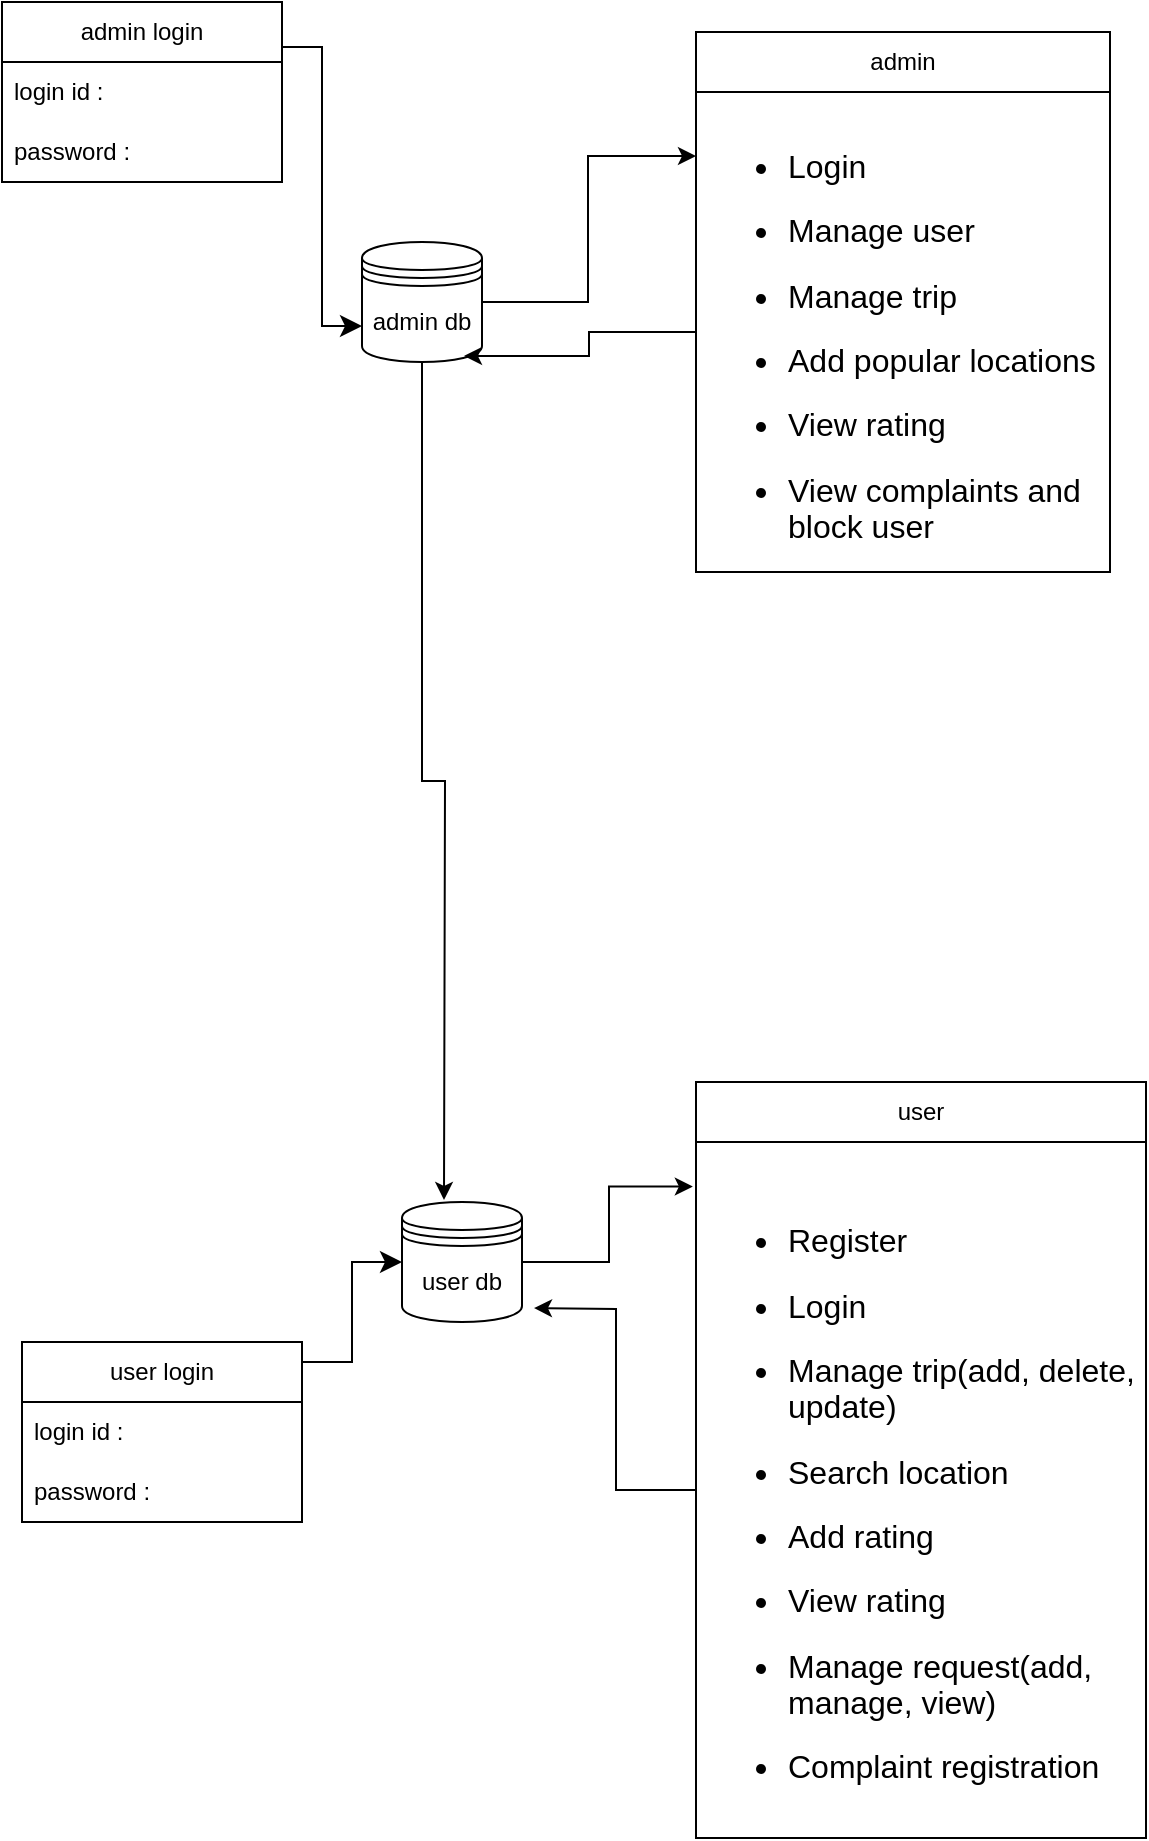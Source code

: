 <mxfile version="24.7.2" type="github">
  <diagram name="Page-1" id="9f46799a-70d6-7492-0946-bef42562c5a5">
    <mxGraphModel dx="1033" dy="1064" grid="1" gridSize="9" guides="1" tooltips="1" connect="1" arrows="1" fold="1" page="1" pageScale="1" pageWidth="1100" pageHeight="850" background="none" math="0" shadow="0">
      <root>
        <mxCell id="0" />
        <mxCell id="1" parent="0" />
        <object label="admin login" id="CBxtj87pKqYlVacztBhi-2">
          <mxCell style="swimlane;fontStyle=0;childLayout=stackLayout;horizontal=1;startSize=30;horizontalStack=0;resizeParent=1;resizeParentMax=0;resizeLast=0;collapsible=1;marginBottom=0;whiteSpace=wrap;html=1;" vertex="1" parent="1">
            <mxGeometry x="40" y="40" width="140" height="90" as="geometry" />
          </mxCell>
        </object>
        <mxCell id="CBxtj87pKqYlVacztBhi-4" value="login id :" style="text;strokeColor=none;fillColor=none;align=left;verticalAlign=middle;spacingLeft=4;spacingRight=4;overflow=hidden;points=[[0,0.5],[1,0.5]];portConstraint=eastwest;rotatable=0;whiteSpace=wrap;html=1;" vertex="1" parent="CBxtj87pKqYlVacztBhi-2">
          <mxGeometry y="30" width="140" height="30" as="geometry" />
        </mxCell>
        <mxCell id="CBxtj87pKqYlVacztBhi-5" value="password :" style="text;strokeColor=none;fillColor=none;align=left;verticalAlign=middle;spacingLeft=4;spacingRight=4;overflow=hidden;points=[[0,0.5],[1,0.5]];portConstraint=eastwest;rotatable=0;whiteSpace=wrap;html=1;" vertex="1" parent="CBxtj87pKqYlVacztBhi-2">
          <mxGeometry y="60" width="140" height="30" as="geometry" />
        </mxCell>
        <object label="user login" id="CBxtj87pKqYlVacztBhi-6">
          <mxCell style="swimlane;fontStyle=0;childLayout=stackLayout;horizontal=1;startSize=30;horizontalStack=0;resizeParent=1;resizeParentMax=0;resizeLast=0;collapsible=1;marginBottom=0;whiteSpace=wrap;html=1;" vertex="1" parent="1">
            <mxGeometry x="50" y="710" width="140" height="90" as="geometry" />
          </mxCell>
        </object>
        <mxCell id="CBxtj87pKqYlVacztBhi-7" value="login id :" style="text;strokeColor=none;fillColor=none;align=left;verticalAlign=middle;spacingLeft=4;spacingRight=4;overflow=hidden;points=[[0,0.5],[1,0.5]];portConstraint=eastwest;rotatable=0;whiteSpace=wrap;html=1;" vertex="1" parent="CBxtj87pKqYlVacztBhi-6">
          <mxGeometry y="30" width="140" height="30" as="geometry" />
        </mxCell>
        <mxCell id="CBxtj87pKqYlVacztBhi-8" value="password :" style="text;strokeColor=none;fillColor=none;align=left;verticalAlign=middle;spacingLeft=4;spacingRight=4;overflow=hidden;points=[[0,0.5],[1,0.5]];portConstraint=eastwest;rotatable=0;whiteSpace=wrap;html=1;" vertex="1" parent="CBxtj87pKqYlVacztBhi-6">
          <mxGeometry y="60" width="140" height="30" as="geometry" />
        </mxCell>
        <mxCell id="CBxtj87pKqYlVacztBhi-48" style="edgeStyle=orthogonalEdgeStyle;rounded=0;orthogonalLoop=1;jettySize=auto;html=1;exitX=1;exitY=0.5;exitDx=0;exitDy=0;" edge="1" parent="1" source="CBxtj87pKqYlVacztBhi-13" target="CBxtj87pKqYlVacztBhi-25">
          <mxGeometry relative="1" as="geometry">
            <Array as="points">
              <mxPoint x="333" y="190" />
              <mxPoint x="333" y="117" />
            </Array>
          </mxGeometry>
        </mxCell>
        <mxCell id="CBxtj87pKqYlVacztBhi-54" style="edgeStyle=orthogonalEdgeStyle;rounded=0;orthogonalLoop=1;jettySize=auto;html=1;exitX=0.5;exitY=1;exitDx=0;exitDy=0;" edge="1" parent="1" source="CBxtj87pKqYlVacztBhi-13">
          <mxGeometry relative="1" as="geometry">
            <mxPoint x="261" y="639" as="targetPoint" />
          </mxGeometry>
        </mxCell>
        <mxCell id="CBxtj87pKqYlVacztBhi-13" value="admin db" style="shape=datastore;whiteSpace=wrap;html=1;" vertex="1" parent="1">
          <mxGeometry x="220" y="160" width="60" height="60" as="geometry" />
        </mxCell>
        <mxCell id="CBxtj87pKqYlVacztBhi-14" value="user db" style="shape=datastore;whiteSpace=wrap;html=1;" vertex="1" parent="1">
          <mxGeometry x="240" y="640" width="60" height="60" as="geometry" />
        </mxCell>
        <mxCell id="CBxtj87pKqYlVacztBhi-16" value="" style="edgeStyle=elbowEdgeStyle;elbow=horizontal;endArrow=classic;html=1;curved=0;rounded=0;endSize=8;startSize=8;" edge="1" parent="1">
          <mxGeometry width="50" height="50" relative="1" as="geometry">
            <mxPoint x="190" y="720" as="sourcePoint" />
            <mxPoint x="240" y="670" as="targetPoint" />
          </mxGeometry>
        </mxCell>
        <mxCell id="CBxtj87pKqYlVacztBhi-17" value="" style="edgeStyle=elbowEdgeStyle;elbow=horizontal;endArrow=classic;html=1;curved=0;rounded=0;endSize=8;startSize=8;entryX=0;entryY=0.7;entryDx=0;entryDy=0;exitX=1;exitY=0.25;exitDx=0;exitDy=0;" edge="1" parent="1" source="CBxtj87pKqYlVacztBhi-2" target="CBxtj87pKqYlVacztBhi-13">
          <mxGeometry width="50" height="50" relative="1" as="geometry">
            <mxPoint x="190" y="60" as="sourcePoint" />
            <mxPoint x="190" y="200" as="targetPoint" />
          </mxGeometry>
        </mxCell>
        <mxCell id="CBxtj87pKqYlVacztBhi-22" value="admin" style="swimlane;fontStyle=0;childLayout=stackLayout;horizontal=1;startSize=30;horizontalStack=0;resizeParent=1;resizeParentMax=0;resizeLast=0;collapsible=1;marginBottom=0;whiteSpace=wrap;html=1;" vertex="1" parent="1">
          <mxGeometry x="387" y="55" width="207" height="270" as="geometry">
            <mxRectangle x="400" y="100" width="60" height="30" as="alternateBounds" />
          </mxGeometry>
        </mxCell>
        <mxCell id="CBxtj87pKqYlVacztBhi-25" value="&lt;ul style=&quot;list-style-type: disc&quot;&gt;&#xa;&lt;li style=&quot;margin: 0.0px 0.0px 0.0px 0.0px; font: 16.0px Helvetica; color: #000000&quot;&gt;Login&lt;/li&gt;&#xa;&lt;li style=&quot;margin: 0.0px 0.0px 0.0px 0.0px; font: 16.0px Helvetica; color: #000000&quot;&gt;Manage user&lt;/li&gt;&#xa;&lt;li style=&quot;margin: 0.0px 0.0px 0.0px 0.0px; font: 16.0px Helvetica; color: #000000&quot;&gt;Manage trip&lt;/li&gt;&#xa;&lt;li style=&quot;margin: 0.0px 0.0px 0.0px 0.0px; font: 16.0px Helvetica; color: #000000&quot;&gt;Add popular locations&lt;/li&gt;&#xa;&lt;li style=&quot;margin: 0.0px 0.0px 0.0px 0.0px; font: 16.0px Helvetica; color: #000000&quot;&gt;View rating&lt;/li&gt;&#xa;&lt;li style=&quot;margin: 0.0px 0.0px 0.0px 0.0px; font: 16.0px Helvetica; color: #000000&quot;&gt;View complaints and block user&lt;/li&gt;&#xa;&lt;/ul&gt;" style="text;strokeColor=none;fillColor=none;align=left;verticalAlign=middle;spacingLeft=4;spacingRight=4;overflow=hidden;points=[[0,0.5],[1,0.5]];portConstraint=eastwest;rotatable=0;whiteSpace=wrap;html=1;" vertex="1" parent="CBxtj87pKqYlVacztBhi-22">
          <mxGeometry y="30" width="207" height="240" as="geometry" />
        </mxCell>
        <mxCell id="CBxtj87pKqYlVacztBhi-39" value="user" style="swimlane;fontStyle=0;childLayout=stackLayout;horizontal=1;startSize=30;horizontalStack=0;resizeParent=1;resizeParentMax=0;resizeLast=0;collapsible=1;marginBottom=0;whiteSpace=wrap;html=1;" vertex="1" parent="1">
          <mxGeometry x="387" y="580" width="225" height="378" as="geometry" />
        </mxCell>
        <mxCell id="CBxtj87pKqYlVacztBhi-51" style="edgeStyle=orthogonalEdgeStyle;rounded=0;orthogonalLoop=1;jettySize=auto;html=1;" edge="1" parent="CBxtj87pKqYlVacztBhi-39" source="CBxtj87pKqYlVacztBhi-40">
          <mxGeometry relative="1" as="geometry">
            <mxPoint x="-81" y="113.0" as="targetPoint" />
          </mxGeometry>
        </mxCell>
        <mxCell id="CBxtj87pKqYlVacztBhi-40" value="&lt;ul&gt;&lt;br&gt;&lt;li style=&quot;margin: 0px; font-style: normal; font-variant-caps: normal; font-stretch: normal; font-size: 16px; line-height: normal; font-size-adjust: none; font-kerning: auto; font-variant-alternates: normal; font-variant-ligatures: normal; font-variant-numeric: normal; font-variant-east-asian: normal; font-variant-position: normal; font-variant-emoji: normal; font-feature-settings: normal; font-optical-sizing: auto; font-variation-settings: normal;&quot;&gt;Register&lt;/li&gt;&lt;br&gt;&lt;li style=&quot;margin: 0px; font-style: normal; font-variant-caps: normal; font-stretch: normal; font-size: 16px; line-height: normal; font-size-adjust: none; font-kerning: auto; font-variant-alternates: normal; font-variant-ligatures: normal; font-variant-numeric: normal; font-variant-east-asian: normal; font-variant-position: normal; font-variant-emoji: normal; font-feature-settings: normal; font-optical-sizing: auto; font-variation-settings: normal;&quot;&gt;Login&lt;/li&gt;&lt;br&gt;&lt;li style=&quot;margin: 0px; font-style: normal; font-variant-caps: normal; font-stretch: normal; font-size: 16px; line-height: normal; font-size-adjust: none; font-kerning: auto; font-variant-alternates: normal; font-variant-ligatures: normal; font-variant-numeric: normal; font-variant-east-asian: normal; font-variant-position: normal; font-variant-emoji: normal; font-feature-settings: normal; font-optical-sizing: auto; font-variation-settings: normal;&quot;&gt;Manage trip(add, delete, update)&lt;/li&gt;&lt;br&gt;&lt;li style=&quot;margin: 0px; font-style: normal; font-variant-caps: normal; font-stretch: normal; font-size: 16px; line-height: normal; font-size-adjust: none; font-kerning: auto; font-variant-alternates: normal; font-variant-ligatures: normal; font-variant-numeric: normal; font-variant-east-asian: normal; font-variant-position: normal; font-variant-emoji: normal; font-feature-settings: normal; font-optical-sizing: auto; font-variation-settings: normal;&quot;&gt;Search location&lt;/li&gt;&lt;br&gt;&lt;li style=&quot;margin: 0px; font-style: normal; font-variant-caps: normal; font-stretch: normal; font-size: 16px; line-height: normal; font-size-adjust: none; font-kerning: auto; font-variant-alternates: normal; font-variant-ligatures: normal; font-variant-numeric: normal; font-variant-east-asian: normal; font-variant-position: normal; font-variant-emoji: normal; font-feature-settings: normal; font-optical-sizing: auto; font-variation-settings: normal;&quot;&gt;Add rating&lt;/li&gt;&lt;br&gt;&lt;li style=&quot;margin: 0px; font-style: normal; font-variant-caps: normal; font-stretch: normal; font-size: 16px; line-height: normal; font-size-adjust: none; font-kerning: auto; font-variant-alternates: normal; font-variant-ligatures: normal; font-variant-numeric: normal; font-variant-east-asian: normal; font-variant-position: normal; font-variant-emoji: normal; font-feature-settings: normal; font-optical-sizing: auto; font-variation-settings: normal;&quot;&gt;View rating&lt;/li&gt;&lt;br&gt;&lt;li style=&quot;margin: 0px; font-style: normal; font-variant-caps: normal; font-stretch: normal; font-size: 16px; line-height: normal; font-size-adjust: none; font-kerning: auto; font-variant-alternates: normal; font-variant-ligatures: normal; font-variant-numeric: normal; font-variant-east-asian: normal; font-variant-position: normal; font-variant-emoji: normal; font-feature-settings: normal; font-optical-sizing: auto; font-variation-settings: normal;&quot;&gt;Manage request(add, manage, view)&lt;/li&gt;&lt;br&gt;&lt;li style=&quot;margin: 0px; font-style: normal; font-variant-caps: normal; font-stretch: normal; font-size: 16px; line-height: normal; font-size-adjust: none; font-kerning: auto; font-variant-alternates: normal; font-variant-ligatures: normal; font-variant-numeric: normal; font-variant-east-asian: normal; font-variant-position: normal; font-variant-emoji: normal; font-feature-settings: normal; font-optical-sizing: auto; font-variation-settings: normal;&quot;&gt;Complaint registration&lt;/li&gt;&lt;/ul&gt;" style="text;strokeColor=none;fillColor=none;align=left;verticalAlign=middle;spacingLeft=4;spacingRight=4;overflow=hidden;points=[[0,0.5],[1,0.5]];portConstraint=eastwest;rotatable=0;whiteSpace=wrap;html=1;" vertex="1" parent="CBxtj87pKqYlVacztBhi-39">
          <mxGeometry y="30" width="225" height="348" as="geometry" />
        </mxCell>
        <mxCell id="CBxtj87pKqYlVacztBhi-50" style="edgeStyle=orthogonalEdgeStyle;rounded=0;orthogonalLoop=1;jettySize=auto;html=1;entryX=-0.007;entryY=0.064;entryDx=0;entryDy=0;entryPerimeter=0;" edge="1" parent="1" source="CBxtj87pKqYlVacztBhi-14" target="CBxtj87pKqYlVacztBhi-40">
          <mxGeometry relative="1" as="geometry" />
        </mxCell>
        <mxCell id="CBxtj87pKqYlVacztBhi-53" style="edgeStyle=orthogonalEdgeStyle;rounded=0;orthogonalLoop=1;jettySize=auto;html=1;entryX=0.85;entryY=0.95;entryDx=0;entryDy=0;entryPerimeter=0;" edge="1" parent="1" source="CBxtj87pKqYlVacztBhi-25" target="CBxtj87pKqYlVacztBhi-13">
          <mxGeometry relative="1" as="geometry" />
        </mxCell>
      </root>
    </mxGraphModel>
  </diagram>
</mxfile>
